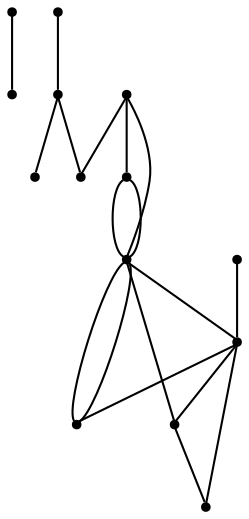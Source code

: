 graph {
  node [shape=point,comment="{\"directed\":false,\"doi\":\"10.1007/978-3-031-49275-4_10\",\"figure\":\"3 (3)\"}"]

  v0 [pos="455.11937895404657,340.51859831745134"]
  v1 [pos="432.5449660668449,349.7075207644466"]
  v2 [pos="342.80563672253,415.375492321531"]
  v3 [pos="356.3953082340021,403.448740516453"]
  v4 [pos="368.476408124009,396.197714936722"]
  v5 [pos="378.5613404056434,328.69613023931623"]
  v6 [pos="355.5660357816992,346.47370782700096"]
  v7 [pos="364.4299432666985,350.78266055417305"]
  v8 [pos="346.58124671465623,403.68223432458376"]
  v9 [pos="336.5379807437185,379.170217131366"]
  v10 [pos="339.10504516618283,368.1227551898045"]
  v11 [pos="338.5841288484016,345.4026376461308"]
  v12 [pos="333.55415783166205,359.3672460860062"]
  v13 [pos="331.69971290923365,387.38395955616784"]

  v0 -- v1 [id="-2",pos="455.11937895404657,340.51859831745134 451.78868122344807,344.4317179957089 451.78868122344807,344.4317179957089 451.78868122344807,344.4317179957089 437.2863569469669,347.7822142495815 437.2863569469669,347.7822142495815 437.2863569469669,347.7822142495815 432.5449660668449,349.7075207644466 432.5449660668449,349.7075207644466 432.5449660668449,349.7075207644466"]
  v4 -- v3 [id="-6",pos="368.476408124009,396.197714936722 356.3953082340021,403.448740516453 356.3953082340021,403.448740516453 356.3953082340021,403.448740516453"]
  v12 -- v10 [id="-13",pos="333.55415783166205,359.3672460860062 324.08507937543186,368.70620356575876 324.08507937543186,368.70620356575876 324.08507937543186,368.70620356575876 331.33613023394145,369.6354097254035 331.33613023394145,369.6354097254035 331.33613023394145,369.6354097254035 332.1238317581742,372.7941574557417 332.1238317581742,372.7941574557417 332.1238317581742,372.7941574557417 330.0068143619668,374.911180700322 330.0068143619668,374.911180700322 330.0068143619668,374.911180700322 330.1318291911609,377.04483211233867 330.1318291911609,377.04483211233867 330.1318291911609,377.04483211233867 329.7275340314376,375.1987875887141 329.7275340314376,375.1987875887141 329.7275340314376,375.1987875887141 333.5657627178919,371.1688892125719 333.5657627178919,371.1688892125719 333.5657627178919,371.1688892125719 339.10504516618283,368.1227551898045 339.10504516618283,368.1227551898045 339.10504516618283,368.1227551898045"]
  v13 -- v9 [id="-15",pos="331.69971290923365,387.38395955616784 336.5379807437185,379.170217131366 336.5379807437185,379.170217131366 336.5379807437185,379.170217131366"]
  v9 -- v10 [id="-25",pos="336.5379807437185,379.170217131366 339.48756129284453,374.44444743461395 339.48756129284453,374.44444743461395 339.48756129284453,374.44444743461395 342.7422390700852,375.16537228474544 342.7422390700852,375.16537228474544 342.7422390700852,375.16537228474544 344.60922680790446,369.4354266026989 344.60922680790446,369.4354266026989 344.60922680790446,369.4354266026989 339.10504516618283,368.1227551898045 339.10504516618283,368.1227551898045 339.10504516618283,368.1227551898045"]
  v9 -- v10 [id="-29",pos="336.5379807437185,379.170217131366 338.12479791316076,373.1568295512412 338.12479791316076,373.1568295512412 338.12479791316076,373.1568295512412 339.10504516618283,368.1227551898045 339.10504516618283,368.1227551898045 339.10504516618283,368.1227551898045"]
  v12 -- v10 [id="-31",pos="333.55415783166205,359.3672460860062 338.6455870541066,359.9507262557797 338.6455870541066,359.9507262557797 338.6455870541066,359.9507262557797 339.10504516618283,368.1227551898045 339.10504516618283,368.1227551898045 339.10504516618283,368.1227551898045"]
  v3 -- v8 [id="-54",pos="356.3953082340021,403.448740516453 346.58124671465623,403.68223432458376 346.58124671465623,403.68223432458376 346.58124671465623,403.68223432458376"]
  v6 -- v7 [id="-57",pos="355.5660357816992,346.47370782700096 364.4299432666985,350.78266055417305 364.4299432666985,350.78266055417305 364.4299432666985,350.78266055417305"]
  v10 -- v13 [id="-20",pos="339.10504516618283,368.1227551898045 334.75760043080373,372.31089140405487 334.75760043080373,372.31089140405487 334.75760043080373,372.31089140405487 331.69971290923365,387.38395955616784 331.69971290923365,387.38395955616784 331.69971290923365,387.38395955616784"]
  v11 -- v6 [id="-40",pos="338.5841288484016,345.4026376461308 346.8220401553738,337.7974607144432 346.8220401553738,337.7974607144432 346.8220401553738,337.7974607144432 355.5660357816992,346.47370782700096 355.5660357816992,346.47370782700096 355.5660357816992,346.47370782700096"]
  v3 -- v2 [id="-51",pos="356.3953082340021,403.448740516453 351.4185607228756,402.0276839739401 351.4185607228756,402.0276839739401 351.4185607228756,402.0276839739401 342.80563672253,415.375492321531 342.80563672253,415.375492321531 342.80563672253,415.375492321531"]
  v6 -- v12 [id="-53",pos="355.5660357816992,346.47370782700096 350.46002891449746,347.01960770249195 350.46002891449746,347.01960770249195 350.46002891449746,347.01960770249195 333.55415783166205,359.3672460860062 333.55415783166205,359.3672460860062 333.55415783166205,359.3672460860062"]
  v13 -- v8 [id="-85",pos="331.69971290923365,387.38395955616784 346.58124671465623,403.68223432458376 346.58124671465623,403.68223432458376 346.58124671465623,403.68223432458376"]
  v10 -- v7 [id="-88",pos="339.10504516618283,368.1227551898045 364.4299432666985,350.78266055417305 364.4299432666985,350.78266055417305 364.4299432666985,350.78266055417305"]
  v6 -- v5 [id="-97",pos="355.5660357816992,346.47370782700096 378.5613404056434,328.69613023931623 378.5613404056434,328.69613023931623 378.5613404056434,328.69613023931623"]
  v10 -- v6 [id="-103",pos="339.10504516618283,368.1227551898045 355.5660357816992,346.47370782700096 355.5660357816992,346.47370782700096 355.5660357816992,346.47370782700096"]
  v7 -- v5 [id="-104",pos="364.4299432666985,350.78266055417305 378.5613404056434,328.69613023931623 378.5613404056434,328.69613023931623 378.5613404056434,328.69613023931623"]
}